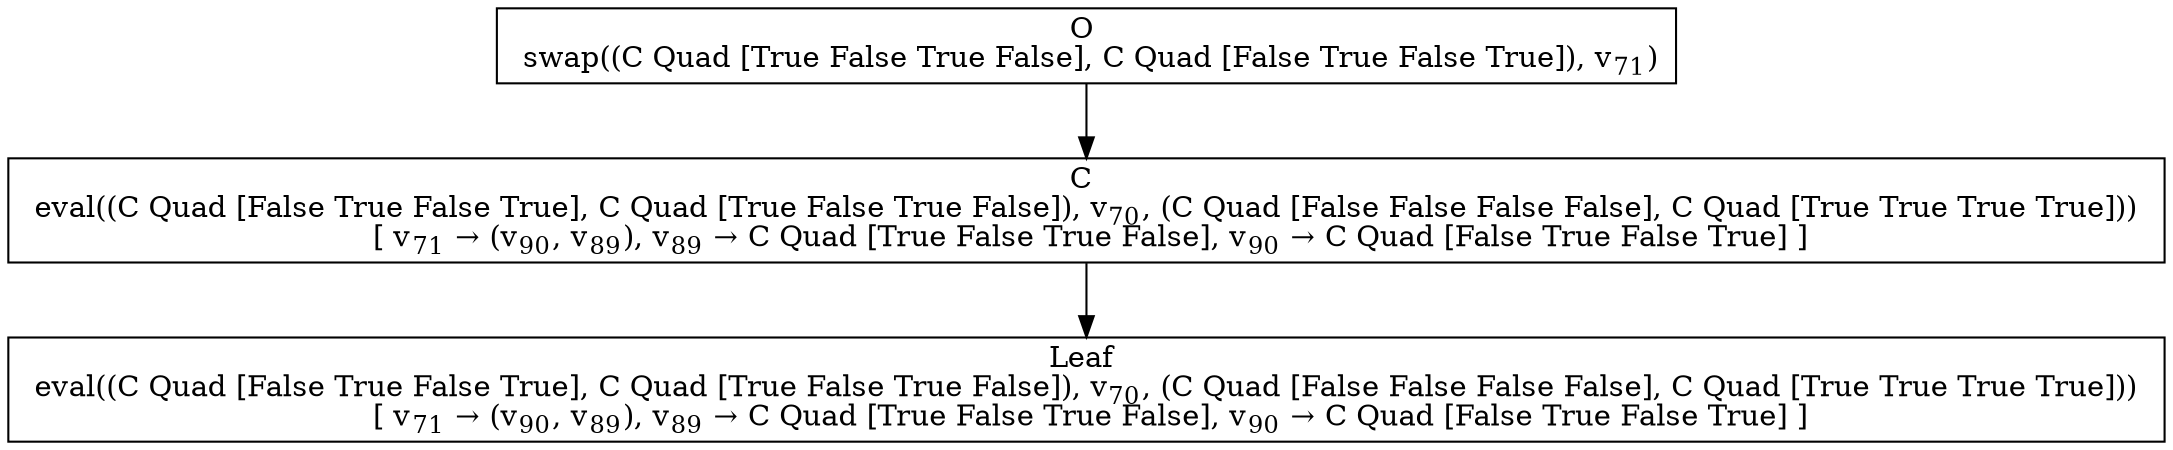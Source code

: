 digraph {
    graph [rankdir=TB
          ,bgcolor=transparent];
    node [shape=box
         ,fillcolor=white
         ,style=filled];
    0 [label=<O <BR/> swap((C Quad [True False True False], C Quad [False True False True]), v<SUB>71</SUB>)>];
    1 [label=<C <BR/> eval((C Quad [False True False True], C Quad [True False True False]), v<SUB>70</SUB>, (C Quad [False False False False], C Quad [True True True True])) <BR/>  [ v<SUB>71</SUB> &rarr; (v<SUB>90</SUB>, v<SUB>89</SUB>), v<SUB>89</SUB> &rarr; C Quad [True False True False], v<SUB>90</SUB> &rarr; C Quad [False True False True] ] >];
    2 [label=<Leaf <BR/> eval((C Quad [False True False True], C Quad [True False True False]), v<SUB>70</SUB>, (C Quad [False False False False], C Quad [True True True True])) <BR/>  [ v<SUB>71</SUB> &rarr; (v<SUB>90</SUB>, v<SUB>89</SUB>), v<SUB>89</SUB> &rarr; C Quad [True False True False], v<SUB>90</SUB> &rarr; C Quad [False True False True] ] >];
    0 -> 1 [label=""];
    1 -> 2 [label=""];
}